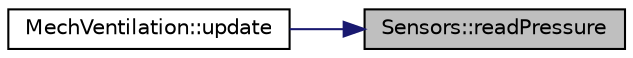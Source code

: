 digraph "Sensors::readPressure"
{
 // INTERACTIVE_SVG=YES
 // LATEX_PDF_SIZE
  edge [fontname="Helvetica",fontsize="10",labelfontname="Helvetica",labelfontsize="10"];
  node [fontname="Helvetica",fontsize="10",shape=record];
  rankdir="RL";
  Node1 [label="Sensors::readPressure",height=0.2,width=0.4,color="black", fillcolor="grey75", style="filled", fontcolor="black",tooltip="Funcion que lee el sensor de presión MPX 50XX."];
  Node1 -> Node2 [dir="back",color="midnightblue",fontsize="10",style="solid",fontname="Helvetica"];
  Node2 [label="MechVentilation::update",height=0.2,width=0.4,color="black", fillcolor="white", style="filled",URL="$class_mech_ventilation.html#a6f9014514b4d399b3324458d970f5837",tooltip=" "];
}
